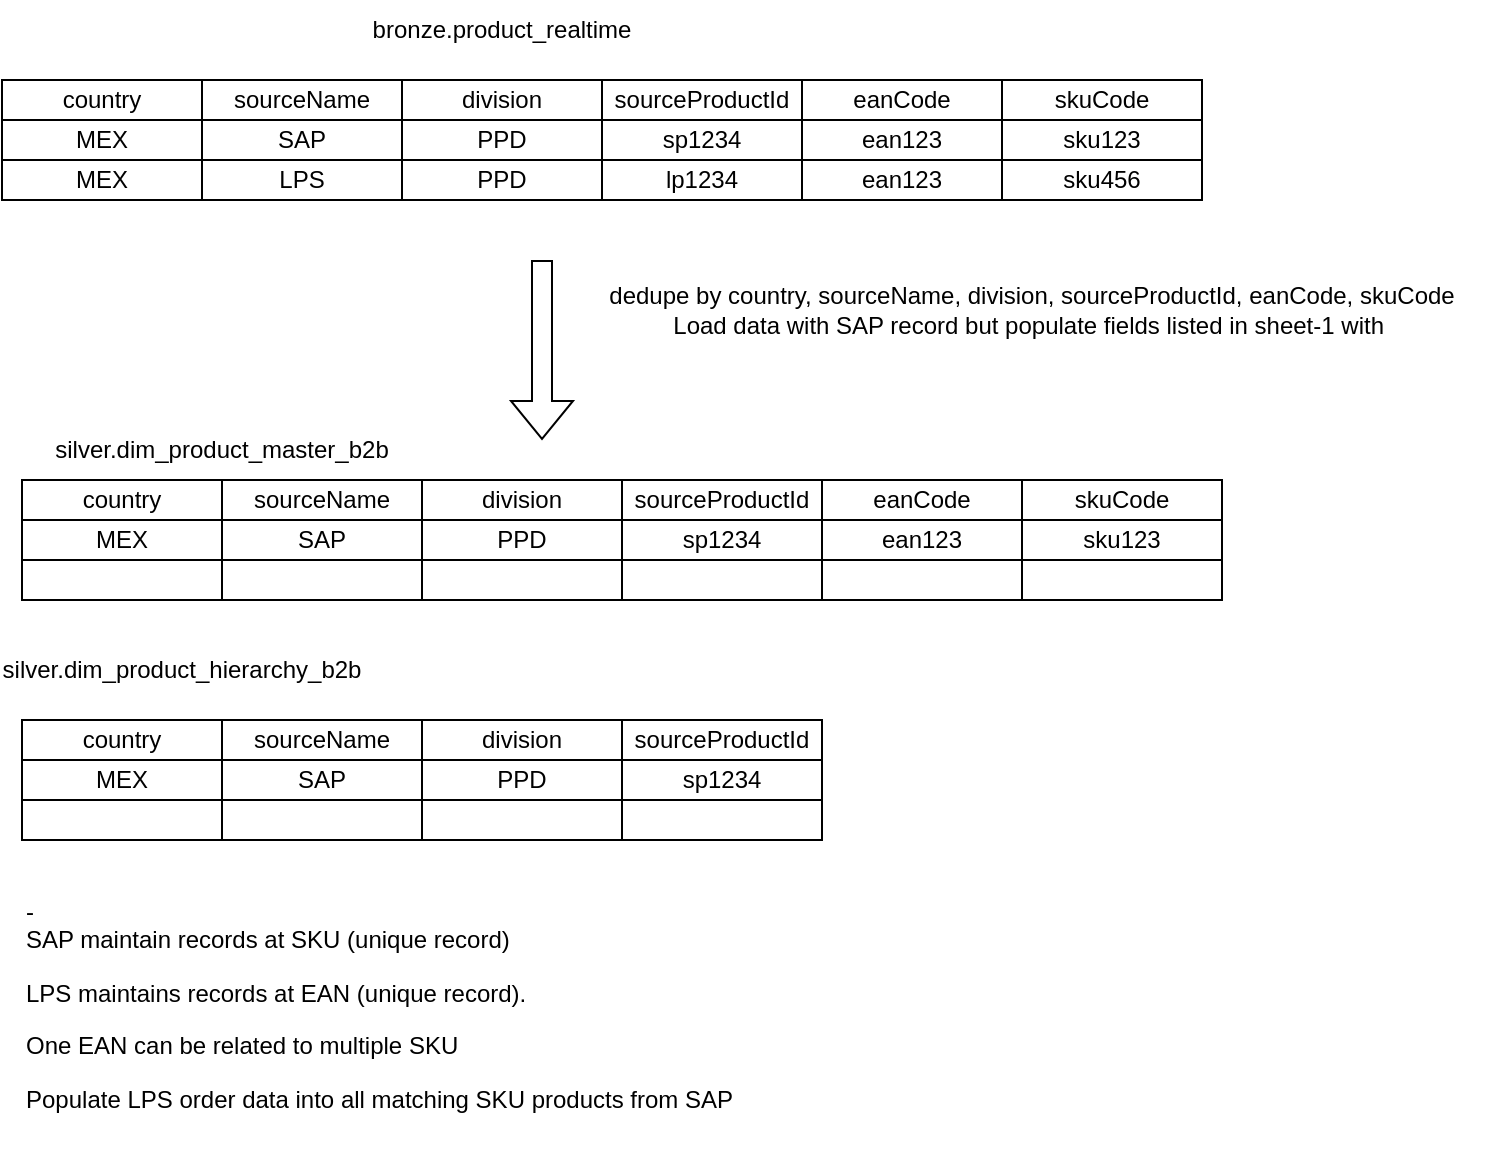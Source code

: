 <mxfile version="22.0.8" type="github">
  <diagram name="Page-1" id="B2eRvDcgT0PkUIXzlV94">
    <mxGraphModel dx="1050" dy="534" grid="1" gridSize="10" guides="1" tooltips="1" connect="1" arrows="1" fold="1" page="1" pageScale="1" pageWidth="850" pageHeight="1100" math="0" shadow="0">
      <root>
        <mxCell id="0" />
        <mxCell id="1" parent="0" />
        <mxCell id="Z9MrStJ5Hw21j5dezeoS-1" value="country" style="rounded=0;whiteSpace=wrap;html=1;" vertex="1" parent="1">
          <mxGeometry x="30" y="140" width="100" height="20" as="geometry" />
        </mxCell>
        <mxCell id="Z9MrStJ5Hw21j5dezeoS-2" value="MEX" style="rounded=0;whiteSpace=wrap;html=1;" vertex="1" parent="1">
          <mxGeometry x="30" y="160" width="100" height="20" as="geometry" />
        </mxCell>
        <mxCell id="Z9MrStJ5Hw21j5dezeoS-3" value="sourceName" style="rounded=0;whiteSpace=wrap;html=1;" vertex="1" parent="1">
          <mxGeometry x="130" y="140" width="100" height="20" as="geometry" />
        </mxCell>
        <mxCell id="Z9MrStJ5Hw21j5dezeoS-4" value="SAP" style="rounded=0;whiteSpace=wrap;html=1;" vertex="1" parent="1">
          <mxGeometry x="130" y="160" width="100" height="20" as="geometry" />
        </mxCell>
        <mxCell id="Z9MrStJ5Hw21j5dezeoS-5" value="division" style="rounded=0;whiteSpace=wrap;html=1;" vertex="1" parent="1">
          <mxGeometry x="230" y="140" width="100" height="20" as="geometry" />
        </mxCell>
        <mxCell id="Z9MrStJ5Hw21j5dezeoS-6" value="PPD" style="rounded=0;whiteSpace=wrap;html=1;" vertex="1" parent="1">
          <mxGeometry x="230" y="160" width="100" height="20" as="geometry" />
        </mxCell>
        <mxCell id="Z9MrStJ5Hw21j5dezeoS-7" value="MEX" style="rounded=0;whiteSpace=wrap;html=1;" vertex="1" parent="1">
          <mxGeometry x="30" y="180" width="100" height="20" as="geometry" />
        </mxCell>
        <mxCell id="Z9MrStJ5Hw21j5dezeoS-8" value="LPS" style="rounded=0;whiteSpace=wrap;html=1;" vertex="1" parent="1">
          <mxGeometry x="130" y="180" width="100" height="20" as="geometry" />
        </mxCell>
        <mxCell id="Z9MrStJ5Hw21j5dezeoS-9" value="PPD" style="rounded=0;whiteSpace=wrap;html=1;" vertex="1" parent="1">
          <mxGeometry x="230" y="180" width="100" height="20" as="geometry" />
        </mxCell>
        <mxCell id="Z9MrStJ5Hw21j5dezeoS-10" value="&lt;p class=&quot;MsoNormal&quot;&gt;-&amp;nbsp;&amp;nbsp;&amp;nbsp;&amp;nbsp;&amp;nbsp;&amp;nbsp;&amp;nbsp;&amp;nbsp;&amp;nbsp;&amp;nbsp;&amp;nbsp;&amp;nbsp;&amp;nbsp;&lt;br&gt;SAP maintain records at SKU (unique record)&lt;/p&gt;&lt;span style=&quot;background-color: initial;&quot;&gt;LPS maintains records at EAN (unique record).&lt;/span&gt;&lt;span style=&quot;background-color: initial;&quot;&gt;&lt;br&gt;&lt;/span&gt;&lt;p class=&quot;MsoNormal&quot;&gt;One EAN can be related to multiple SKU&lt;span style=&quot;background-color: initial;&quot;&gt;&amp;nbsp; &amp;nbsp; &amp;nbsp; &amp;nbsp; &amp;nbsp; &amp;nbsp; &amp;nbsp; &amp;nbsp; &amp;nbsp; &amp;nbsp; &amp;nbsp; &amp;nbsp; &amp;nbsp; &amp;nbsp;&lt;/span&gt;&lt;/p&gt;&lt;p class=&quot;MsoNormal&quot;&gt;Populate LPS order data into all matching SKU products from SAP&lt;/p&gt;" style="text;whiteSpace=wrap;html=1;" vertex="1" parent="1">
          <mxGeometry x="40" y="530" width="390" height="150" as="geometry" />
        </mxCell>
        <mxCell id="Z9MrStJ5Hw21j5dezeoS-13" value="sourceProductId" style="rounded=0;whiteSpace=wrap;html=1;" vertex="1" parent="1">
          <mxGeometry x="330" y="140" width="100" height="20" as="geometry" />
        </mxCell>
        <mxCell id="Z9MrStJ5Hw21j5dezeoS-14" value="sp1234" style="rounded=0;whiteSpace=wrap;html=1;" vertex="1" parent="1">
          <mxGeometry x="330" y="160" width="100" height="20" as="geometry" />
        </mxCell>
        <mxCell id="Z9MrStJ5Hw21j5dezeoS-15" value="eanCode" style="rounded=0;whiteSpace=wrap;html=1;" vertex="1" parent="1">
          <mxGeometry x="430" y="140" width="100" height="20" as="geometry" />
        </mxCell>
        <mxCell id="Z9MrStJ5Hw21j5dezeoS-16" value="ean123" style="rounded=0;whiteSpace=wrap;html=1;" vertex="1" parent="1">
          <mxGeometry x="430" y="160" width="100" height="20" as="geometry" />
        </mxCell>
        <mxCell id="Z9MrStJ5Hw21j5dezeoS-17" value="skuCode" style="rounded=0;whiteSpace=wrap;html=1;" vertex="1" parent="1">
          <mxGeometry x="530" y="140" width="100" height="20" as="geometry" />
        </mxCell>
        <mxCell id="Z9MrStJ5Hw21j5dezeoS-18" value="sku123" style="rounded=0;whiteSpace=wrap;html=1;" vertex="1" parent="1">
          <mxGeometry x="530" y="160" width="100" height="20" as="geometry" />
        </mxCell>
        <mxCell id="Z9MrStJ5Hw21j5dezeoS-19" value="lp1234" style="rounded=0;whiteSpace=wrap;html=1;" vertex="1" parent="1">
          <mxGeometry x="330" y="180" width="100" height="20" as="geometry" />
        </mxCell>
        <mxCell id="Z9MrStJ5Hw21j5dezeoS-20" value="ean123" style="rounded=0;whiteSpace=wrap;html=1;" vertex="1" parent="1">
          <mxGeometry x="430" y="180" width="100" height="20" as="geometry" />
        </mxCell>
        <mxCell id="Z9MrStJ5Hw21j5dezeoS-21" value="sku456" style="rounded=0;whiteSpace=wrap;html=1;" vertex="1" parent="1">
          <mxGeometry x="530" y="180" width="100" height="20" as="geometry" />
        </mxCell>
        <mxCell id="Z9MrStJ5Hw21j5dezeoS-22" value="country" style="rounded=0;whiteSpace=wrap;html=1;" vertex="1" parent="1">
          <mxGeometry x="40" y="340" width="100" height="20" as="geometry" />
        </mxCell>
        <mxCell id="Z9MrStJ5Hw21j5dezeoS-24" value="sourceName" style="rounded=0;whiteSpace=wrap;html=1;" vertex="1" parent="1">
          <mxGeometry x="140" y="340" width="100" height="20" as="geometry" />
        </mxCell>
        <mxCell id="Z9MrStJ5Hw21j5dezeoS-26" value="division" style="rounded=0;whiteSpace=wrap;html=1;" vertex="1" parent="1">
          <mxGeometry x="240" y="340" width="100" height="20" as="geometry" />
        </mxCell>
        <mxCell id="Z9MrStJ5Hw21j5dezeoS-28" value="" style="rounded=0;whiteSpace=wrap;html=1;" vertex="1" parent="1">
          <mxGeometry x="40" y="380" width="100" height="20" as="geometry" />
        </mxCell>
        <mxCell id="Z9MrStJ5Hw21j5dezeoS-29" value="" style="rounded=0;whiteSpace=wrap;html=1;" vertex="1" parent="1">
          <mxGeometry x="140" y="380" width="100" height="20" as="geometry" />
        </mxCell>
        <mxCell id="Z9MrStJ5Hw21j5dezeoS-30" value="" style="rounded=0;whiteSpace=wrap;html=1;" vertex="1" parent="1">
          <mxGeometry x="240" y="380" width="100" height="20" as="geometry" />
        </mxCell>
        <mxCell id="Z9MrStJ5Hw21j5dezeoS-31" value="sourceProductId" style="rounded=0;whiteSpace=wrap;html=1;" vertex="1" parent="1">
          <mxGeometry x="340" y="340" width="100" height="20" as="geometry" />
        </mxCell>
        <mxCell id="Z9MrStJ5Hw21j5dezeoS-33" value="eanCode" style="rounded=0;whiteSpace=wrap;html=1;" vertex="1" parent="1">
          <mxGeometry x="440" y="340" width="100" height="20" as="geometry" />
        </mxCell>
        <mxCell id="Z9MrStJ5Hw21j5dezeoS-35" value="skuCode" style="rounded=0;whiteSpace=wrap;html=1;" vertex="1" parent="1">
          <mxGeometry x="540" y="340" width="100" height="20" as="geometry" />
        </mxCell>
        <mxCell id="Z9MrStJ5Hw21j5dezeoS-37" value="" style="rounded=0;whiteSpace=wrap;html=1;" vertex="1" parent="1">
          <mxGeometry x="340" y="380" width="100" height="20" as="geometry" />
        </mxCell>
        <mxCell id="Z9MrStJ5Hw21j5dezeoS-38" value="" style="rounded=0;whiteSpace=wrap;html=1;" vertex="1" parent="1">
          <mxGeometry x="440" y="380" width="100" height="20" as="geometry" />
        </mxCell>
        <mxCell id="Z9MrStJ5Hw21j5dezeoS-39" value="" style="rounded=0;whiteSpace=wrap;html=1;" vertex="1" parent="1">
          <mxGeometry x="540" y="380" width="100" height="20" as="geometry" />
        </mxCell>
        <mxCell id="Z9MrStJ5Hw21j5dezeoS-40" value="country" style="rounded=0;whiteSpace=wrap;html=1;" vertex="1" parent="1">
          <mxGeometry x="40" y="460" width="100" height="20" as="geometry" />
        </mxCell>
        <mxCell id="Z9MrStJ5Hw21j5dezeoS-41" value="MEX" style="rounded=0;whiteSpace=wrap;html=1;" vertex="1" parent="1">
          <mxGeometry x="40" y="480" width="100" height="20" as="geometry" />
        </mxCell>
        <mxCell id="Z9MrStJ5Hw21j5dezeoS-42" value="sourceName" style="rounded=0;whiteSpace=wrap;html=1;" vertex="1" parent="1">
          <mxGeometry x="140" y="460" width="100" height="20" as="geometry" />
        </mxCell>
        <mxCell id="Z9MrStJ5Hw21j5dezeoS-43" value="SAP" style="rounded=0;whiteSpace=wrap;html=1;" vertex="1" parent="1">
          <mxGeometry x="140" y="480" width="100" height="20" as="geometry" />
        </mxCell>
        <mxCell id="Z9MrStJ5Hw21j5dezeoS-44" value="division" style="rounded=0;whiteSpace=wrap;html=1;" vertex="1" parent="1">
          <mxGeometry x="240" y="460" width="100" height="20" as="geometry" />
        </mxCell>
        <mxCell id="Z9MrStJ5Hw21j5dezeoS-45" value="PPD" style="rounded=0;whiteSpace=wrap;html=1;" vertex="1" parent="1">
          <mxGeometry x="240" y="480" width="100" height="20" as="geometry" />
        </mxCell>
        <mxCell id="Z9MrStJ5Hw21j5dezeoS-46" value="" style="rounded=0;whiteSpace=wrap;html=1;" vertex="1" parent="1">
          <mxGeometry x="40" y="500" width="100" height="20" as="geometry" />
        </mxCell>
        <mxCell id="Z9MrStJ5Hw21j5dezeoS-47" value="" style="rounded=0;whiteSpace=wrap;html=1;" vertex="1" parent="1">
          <mxGeometry x="140" y="500" width="100" height="20" as="geometry" />
        </mxCell>
        <mxCell id="Z9MrStJ5Hw21j5dezeoS-48" value="" style="rounded=0;whiteSpace=wrap;html=1;" vertex="1" parent="1">
          <mxGeometry x="240" y="500" width="100" height="20" as="geometry" />
        </mxCell>
        <mxCell id="Z9MrStJ5Hw21j5dezeoS-49" value="sourceProductId" style="rounded=0;whiteSpace=wrap;html=1;" vertex="1" parent="1">
          <mxGeometry x="340" y="460" width="100" height="20" as="geometry" />
        </mxCell>
        <mxCell id="Z9MrStJ5Hw21j5dezeoS-50" value="sp1234" style="rounded=0;whiteSpace=wrap;html=1;" vertex="1" parent="1">
          <mxGeometry x="340" y="480" width="100" height="20" as="geometry" />
        </mxCell>
        <mxCell id="Z9MrStJ5Hw21j5dezeoS-51" value="" style="rounded=0;whiteSpace=wrap;html=1;" vertex="1" parent="1">
          <mxGeometry x="340" y="500" width="100" height="20" as="geometry" />
        </mxCell>
        <mxCell id="Z9MrStJ5Hw21j5dezeoS-53" value="bronze.product_realtime" style="text;html=1;strokeColor=none;fillColor=none;align=center;verticalAlign=middle;whiteSpace=wrap;rounded=0;" vertex="1" parent="1">
          <mxGeometry x="250" y="100" width="60" height="30" as="geometry" />
        </mxCell>
        <mxCell id="Z9MrStJ5Hw21j5dezeoS-54" value="" style="shape=flexArrow;endArrow=classic;html=1;rounded=0;exitX=0.5;exitY=1;exitDx=0;exitDy=0;" edge="1" parent="1">
          <mxGeometry width="50" height="50" relative="1" as="geometry">
            <mxPoint x="300" y="230" as="sourcePoint" />
            <mxPoint x="300" y="320" as="targetPoint" />
          </mxGeometry>
        </mxCell>
        <mxCell id="Z9MrStJ5Hw21j5dezeoS-56" value="MEX" style="rounded=0;whiteSpace=wrap;html=1;" vertex="1" parent="1">
          <mxGeometry x="40" y="360" width="100" height="20" as="geometry" />
        </mxCell>
        <mxCell id="Z9MrStJ5Hw21j5dezeoS-57" value="SAP" style="rounded=0;whiteSpace=wrap;html=1;" vertex="1" parent="1">
          <mxGeometry x="140" y="360" width="100" height="20" as="geometry" />
        </mxCell>
        <mxCell id="Z9MrStJ5Hw21j5dezeoS-58" value="PPD" style="rounded=0;whiteSpace=wrap;html=1;" vertex="1" parent="1">
          <mxGeometry x="240" y="360" width="100" height="20" as="geometry" />
        </mxCell>
        <mxCell id="Z9MrStJ5Hw21j5dezeoS-59" value="sp1234" style="rounded=0;whiteSpace=wrap;html=1;" vertex="1" parent="1">
          <mxGeometry x="340" y="360" width="100" height="20" as="geometry" />
        </mxCell>
        <mxCell id="Z9MrStJ5Hw21j5dezeoS-60" value="ean123" style="rounded=0;whiteSpace=wrap;html=1;" vertex="1" parent="1">
          <mxGeometry x="440" y="360" width="100" height="20" as="geometry" />
        </mxCell>
        <mxCell id="Z9MrStJ5Hw21j5dezeoS-61" value="sku123" style="rounded=0;whiteSpace=wrap;html=1;" vertex="1" parent="1">
          <mxGeometry x="540" y="360" width="100" height="20" as="geometry" />
        </mxCell>
        <mxCell id="Z9MrStJ5Hw21j5dezeoS-62" value="dedupe by country, sourceName, division, sourceProductId, eanCode, skuCode&lt;br&gt;Load data with SAP record but populate fields listed in sheet-1 with&amp;nbsp;" style="text;html=1;strokeColor=none;fillColor=none;align=center;verticalAlign=middle;whiteSpace=wrap;rounded=0;" vertex="1" parent="1">
          <mxGeometry x="310" y="240" width="470" height="30" as="geometry" />
        </mxCell>
        <mxCell id="Z9MrStJ5Hw21j5dezeoS-64" value="silver.dim_product_master_b2b" style="text;html=1;strokeColor=none;fillColor=none;align=center;verticalAlign=middle;whiteSpace=wrap;rounded=0;" vertex="1" parent="1">
          <mxGeometry x="110" y="310" width="60" height="30" as="geometry" />
        </mxCell>
        <mxCell id="Z9MrStJ5Hw21j5dezeoS-65" value="silver.dim_product_hierarchy_b2b" style="text;html=1;strokeColor=none;fillColor=none;align=center;verticalAlign=middle;whiteSpace=wrap;rounded=0;" vertex="1" parent="1">
          <mxGeometry x="90" y="420" width="60" height="30" as="geometry" />
        </mxCell>
      </root>
    </mxGraphModel>
  </diagram>
</mxfile>
